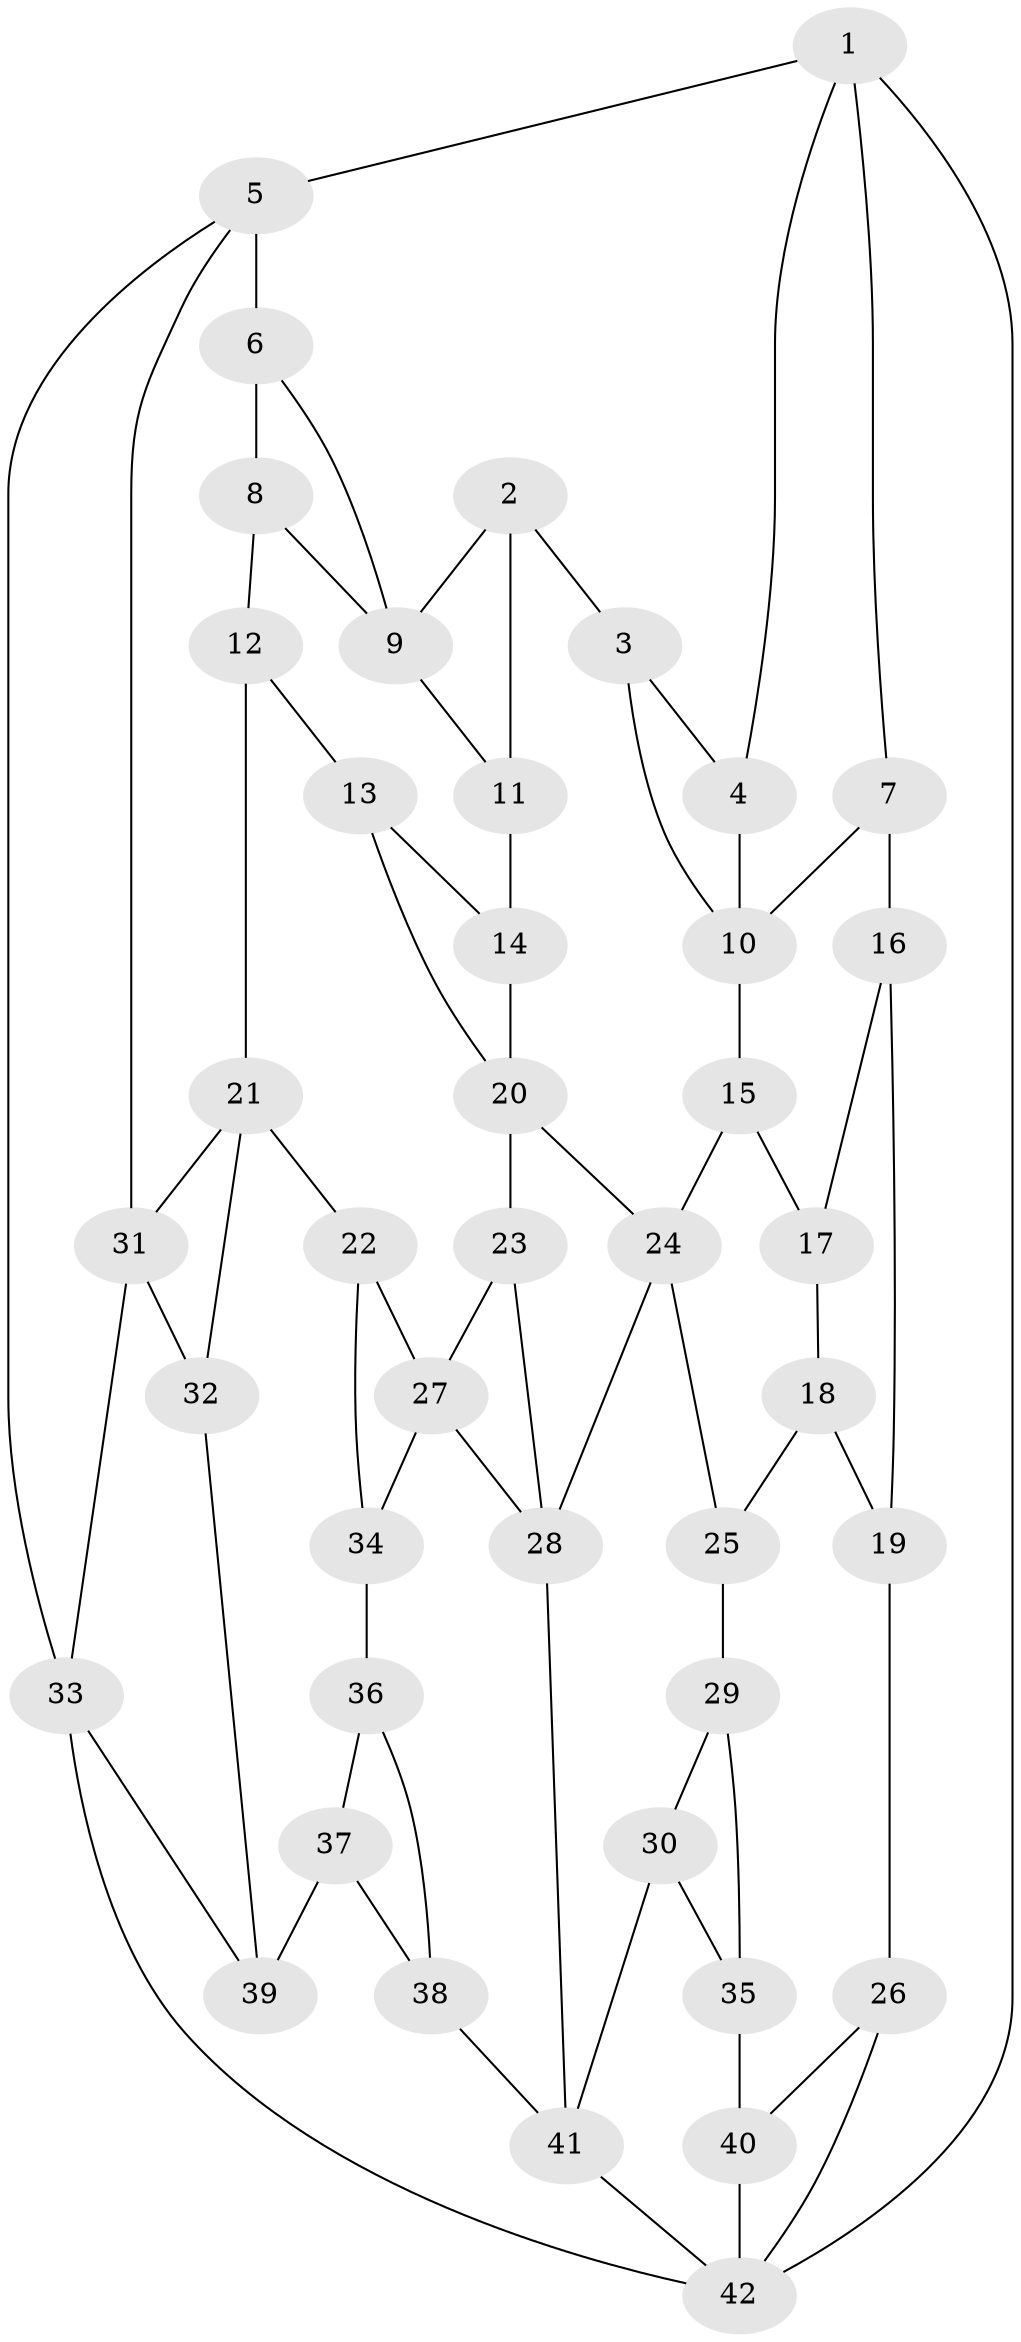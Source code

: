 // original degree distribution, {3: 0.028985507246376812, 6: 0.2318840579710145, 4: 0.2753623188405797, 5: 0.463768115942029}
// Generated by graph-tools (version 1.1) at 2025/38/03/04/25 23:38:29]
// undirected, 42 vertices, 70 edges
graph export_dot {
  node [color=gray90,style=filled];
  1;
  2;
  3;
  4;
  5;
  6;
  7;
  8;
  9;
  10;
  11;
  12;
  13;
  14;
  15;
  16;
  17;
  18;
  19;
  20;
  21;
  22;
  23;
  24;
  25;
  26;
  27;
  28;
  29;
  30;
  31;
  32;
  33;
  34;
  35;
  36;
  37;
  38;
  39;
  40;
  41;
  42;
  1 -- 4 [weight=1.0];
  1 -- 5 [weight=1.0];
  1 -- 7 [weight=1.0];
  1 -- 42 [weight=1.0];
  2 -- 3 [weight=1.0];
  2 -- 9 [weight=1.0];
  2 -- 11 [weight=1.0];
  3 -- 4 [weight=1.0];
  3 -- 10 [weight=1.0];
  4 -- 10 [weight=1.0];
  5 -- 6 [weight=2.0];
  5 -- 31 [weight=1.0];
  5 -- 33 [weight=1.0];
  6 -- 8 [weight=1.0];
  6 -- 9 [weight=1.0];
  7 -- 10 [weight=1.0];
  7 -- 16 [weight=2.0];
  8 -- 9 [weight=1.0];
  8 -- 12 [weight=1.0];
  9 -- 11 [weight=1.0];
  10 -- 15 [weight=1.0];
  11 -- 14 [weight=2.0];
  12 -- 13 [weight=1.0];
  12 -- 21 [weight=1.0];
  13 -- 14 [weight=1.0];
  13 -- 20 [weight=1.0];
  14 -- 20 [weight=1.0];
  15 -- 17 [weight=2.0];
  15 -- 24 [weight=1.0];
  16 -- 17 [weight=1.0];
  16 -- 19 [weight=1.0];
  17 -- 18 [weight=1.0];
  18 -- 19 [weight=1.0];
  18 -- 25 [weight=1.0];
  19 -- 26 [weight=1.0];
  20 -- 23 [weight=1.0];
  20 -- 24 [weight=1.0];
  21 -- 22 [weight=1.0];
  21 -- 31 [weight=1.0];
  21 -- 32 [weight=1.0];
  22 -- 27 [weight=1.0];
  22 -- 34 [weight=1.0];
  23 -- 27 [weight=1.0];
  23 -- 28 [weight=1.0];
  24 -- 25 [weight=1.0];
  24 -- 28 [weight=1.0];
  25 -- 29 [weight=2.0];
  26 -- 40 [weight=1.0];
  26 -- 42 [weight=1.0];
  27 -- 28 [weight=1.0];
  27 -- 34 [weight=1.0];
  28 -- 41 [weight=1.0];
  29 -- 30 [weight=1.0];
  29 -- 35 [weight=1.0];
  30 -- 35 [weight=1.0];
  30 -- 41 [weight=1.0];
  31 -- 32 [weight=1.0];
  31 -- 33 [weight=1.0];
  32 -- 39 [weight=1.0];
  33 -- 39 [weight=1.0];
  33 -- 42 [weight=1.0];
  34 -- 36 [weight=2.0];
  35 -- 40 [weight=2.0];
  36 -- 37 [weight=1.0];
  36 -- 38 [weight=1.0];
  37 -- 38 [weight=1.0];
  37 -- 39 [weight=2.0];
  38 -- 41 [weight=1.0];
  40 -- 42 [weight=1.0];
  41 -- 42 [weight=1.0];
}
